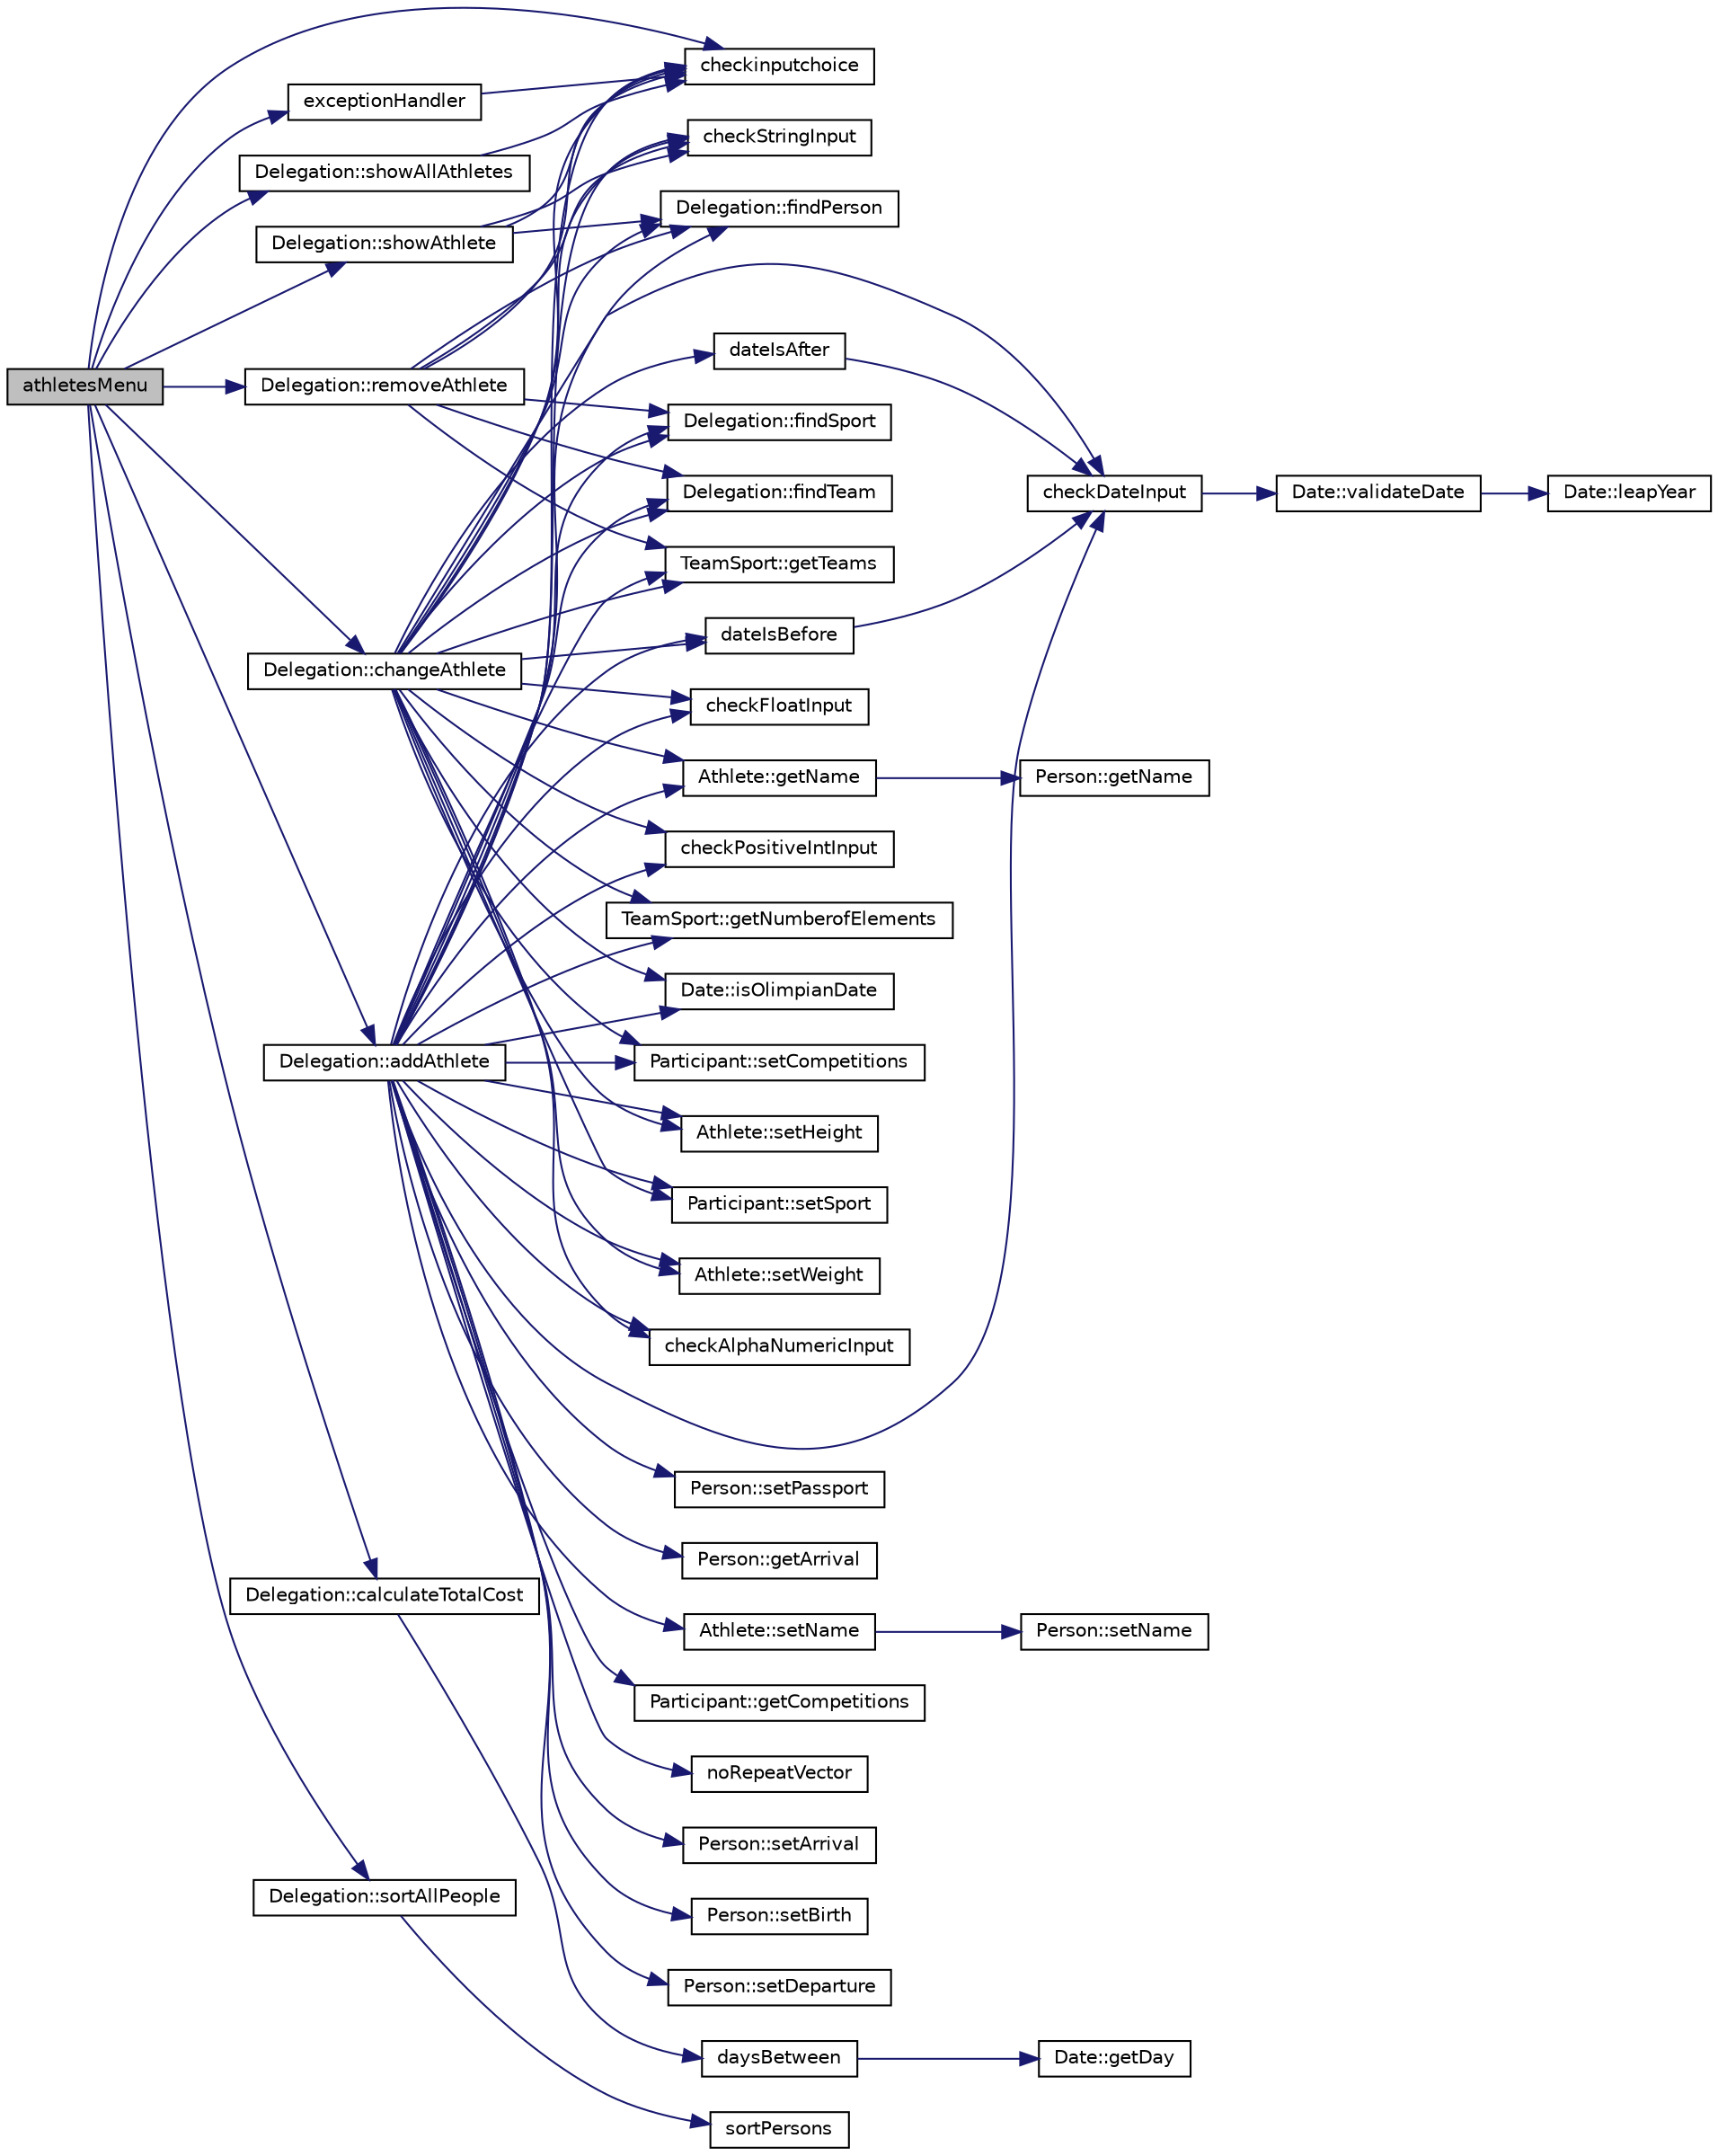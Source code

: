 digraph "athletesMenu"
{
 // LATEX_PDF_SIZE
  edge [fontname="Helvetica",fontsize="10",labelfontname="Helvetica",labelfontsize="10"];
  node [fontname="Helvetica",fontsize="10",shape=record];
  rankdir="LR";
  Node1 [label="athletesMenu",height=0.2,width=0.4,color="black", fillcolor="grey75", style="filled", fontcolor="black",tooltip=" "];
  Node1 -> Node2 [color="midnightblue",fontsize="10",style="solid",fontname="Helvetica"];
  Node2 [label="Delegation::addAthlete",height=0.2,width=0.4,color="black", fillcolor="white", style="filled",URL="$class_delegation.html#ab866b2767a25be9969f14497d9c3789c",tooltip=" "];
  Node2 -> Node3 [color="midnightblue",fontsize="10",style="solid",fontname="Helvetica"];
  Node3 [label="checkAlphaNumericInput",height=0.2,width=0.4,color="black", fillcolor="white", style="filled",URL="$auxiliar_8cpp.html#a664b75b931245381d2fb2fd73c810d49",tooltip=" "];
  Node2 -> Node4 [color="midnightblue",fontsize="10",style="solid",fontname="Helvetica"];
  Node4 [label="checkDateInput",height=0.2,width=0.4,color="black", fillcolor="white", style="filled",URL="$auxiliar_8cpp.html#ac4b9e7766ca6ff5b233dac083c348d69",tooltip=" "];
  Node4 -> Node5 [color="midnightblue",fontsize="10",style="solid",fontname="Helvetica"];
  Node5 [label="Date::validateDate",height=0.2,width=0.4,color="black", fillcolor="white", style="filled",URL="$class_date.html#aa6d918e3d8c62b826e5bb0c40efccfd3",tooltip=" "];
  Node5 -> Node6 [color="midnightblue",fontsize="10",style="solid",fontname="Helvetica"];
  Node6 [label="Date::leapYear",height=0.2,width=0.4,color="black", fillcolor="white", style="filled",URL="$class_date.html#ae872548348ccc90a6f13d614f5943d8c",tooltip=" "];
  Node2 -> Node7 [color="midnightblue",fontsize="10",style="solid",fontname="Helvetica"];
  Node7 [label="checkFloatInput",height=0.2,width=0.4,color="black", fillcolor="white", style="filled",URL="$auxiliar_8cpp.html#a2951a42cbfb63434c2fd8f2e8ce17c0d",tooltip=" "];
  Node2 -> Node8 [color="midnightblue",fontsize="10",style="solid",fontname="Helvetica"];
  Node8 [label="checkinputchoice",height=0.2,width=0.4,color="black", fillcolor="white", style="filled",URL="$_menus_8cpp.html#a9a825f830de2a8df955bbffae0852fd8",tooltip=" "];
  Node2 -> Node9 [color="midnightblue",fontsize="10",style="solid",fontname="Helvetica"];
  Node9 [label="checkPositiveIntInput",height=0.2,width=0.4,color="black", fillcolor="white", style="filled",URL="$auxiliar_8cpp.html#a6a0318293d935adbce91ecadb342cb4c",tooltip=" "];
  Node2 -> Node10 [color="midnightblue",fontsize="10",style="solid",fontname="Helvetica"];
  Node10 [label="checkStringInput",height=0.2,width=0.4,color="black", fillcolor="white", style="filled",URL="$auxiliar_8cpp.html#a38b12b0ae17b209757adabb8c944f98b",tooltip=" "];
  Node2 -> Node11 [color="midnightblue",fontsize="10",style="solid",fontname="Helvetica"];
  Node11 [label="dateIsBefore",height=0.2,width=0.4,color="black", fillcolor="white", style="filled",URL="$auxiliar_8cpp.html#a8b04806717ed97feb48c62d6f13c1e63",tooltip=" "];
  Node11 -> Node4 [color="midnightblue",fontsize="10",style="solid",fontname="Helvetica"];
  Node2 -> Node12 [color="midnightblue",fontsize="10",style="solid",fontname="Helvetica"];
  Node12 [label="Delegation::findPerson",height=0.2,width=0.4,color="black", fillcolor="white", style="filled",URL="$class_delegation.html#adb1130e6391f4b4fc82fac73df5f606a",tooltip=" "];
  Node2 -> Node13 [color="midnightblue",fontsize="10",style="solid",fontname="Helvetica"];
  Node13 [label="Delegation::findSport",height=0.2,width=0.4,color="black", fillcolor="white", style="filled",URL="$class_delegation.html#a45c3a1ab048fcacc56a04d3cbee25b20",tooltip=" "];
  Node2 -> Node14 [color="midnightblue",fontsize="10",style="solid",fontname="Helvetica"];
  Node14 [label="Delegation::findTeam",height=0.2,width=0.4,color="black", fillcolor="white", style="filled",URL="$class_delegation.html#a6f8558393fbde463652f5c009047b4cf",tooltip=" "];
  Node2 -> Node15 [color="midnightblue",fontsize="10",style="solid",fontname="Helvetica"];
  Node15 [label="Person::getArrival",height=0.2,width=0.4,color="black", fillcolor="white", style="filled",URL="$class_person.html#a302129462730ac8ba14ebfada7065bfd",tooltip=" "];
  Node2 -> Node16 [color="midnightblue",fontsize="10",style="solid",fontname="Helvetica"];
  Node16 [label="Participant::getCompetitions",height=0.2,width=0.4,color="black", fillcolor="white", style="filled",URL="$class_participant.html#ac430c2c6bafad889be674dac67d334fc",tooltip=" "];
  Node2 -> Node17 [color="midnightblue",fontsize="10",style="solid",fontname="Helvetica"];
  Node17 [label="Athlete::getName",height=0.2,width=0.4,color="black", fillcolor="white", style="filled",URL="$class_athlete.html#a8ca2267d4dc27a6e90d92db92ca31d9c",tooltip=" "];
  Node17 -> Node18 [color="midnightblue",fontsize="10",style="solid",fontname="Helvetica"];
  Node18 [label="Person::getName",height=0.2,width=0.4,color="black", fillcolor="white", style="filled",URL="$class_person.html#a88425cb919b0b90bfd7d520ec628c1d0",tooltip=" "];
  Node2 -> Node19 [color="midnightblue",fontsize="10",style="solid",fontname="Helvetica"];
  Node19 [label="TeamSport::getNumberofElements",height=0.2,width=0.4,color="black", fillcolor="white", style="filled",URL="$class_team_sport.html#aa814685ea432f68f3dda1fb1fb60bd5c",tooltip=" "];
  Node2 -> Node20 [color="midnightblue",fontsize="10",style="solid",fontname="Helvetica"];
  Node20 [label="TeamSport::getTeams",height=0.2,width=0.4,color="black", fillcolor="white", style="filled",URL="$class_team_sport.html#a3848167bd1cae6608eabddd47226855a",tooltip=" "];
  Node2 -> Node21 [color="midnightblue",fontsize="10",style="solid",fontname="Helvetica"];
  Node21 [label="Date::isOlimpianDate",height=0.2,width=0.4,color="black", fillcolor="white", style="filled",URL="$class_date.html#aa14e08c8e3d606a1bf0e07a2c294e5b5",tooltip=" "];
  Node2 -> Node22 [color="midnightblue",fontsize="10",style="solid",fontname="Helvetica"];
  Node22 [label="noRepeatVector",height=0.2,width=0.4,color="black", fillcolor="white", style="filled",URL="$auxiliar_8h.html#abea0cfe42327ebc2ea8c9a184200a1ab",tooltip=" "];
  Node2 -> Node23 [color="midnightblue",fontsize="10",style="solid",fontname="Helvetica"];
  Node23 [label="Person::setArrival",height=0.2,width=0.4,color="black", fillcolor="white", style="filled",URL="$class_person.html#a573715d15221a8541ddc0eee94968065",tooltip=" "];
  Node2 -> Node24 [color="midnightblue",fontsize="10",style="solid",fontname="Helvetica"];
  Node24 [label="Person::setBirth",height=0.2,width=0.4,color="black", fillcolor="white", style="filled",URL="$class_person.html#a250237a381933d13763ebc0a364f9aac",tooltip=" "];
  Node2 -> Node25 [color="midnightblue",fontsize="10",style="solid",fontname="Helvetica"];
  Node25 [label="Participant::setCompetitions",height=0.2,width=0.4,color="black", fillcolor="white", style="filled",URL="$class_participant.html#ad66dad332d7ad6703e9c0df940f52dcc",tooltip=" "];
  Node2 -> Node26 [color="midnightblue",fontsize="10",style="solid",fontname="Helvetica"];
  Node26 [label="Person::setDeparture",height=0.2,width=0.4,color="black", fillcolor="white", style="filled",URL="$class_person.html#a3501c7e4f98bfbed542782cbae88244f",tooltip=" "];
  Node2 -> Node27 [color="midnightblue",fontsize="10",style="solid",fontname="Helvetica"];
  Node27 [label="Athlete::setHeight",height=0.2,width=0.4,color="black", fillcolor="white", style="filled",URL="$class_athlete.html#abc9c9753f7480fbf27bb6cdea000504e",tooltip=" "];
  Node2 -> Node28 [color="midnightblue",fontsize="10",style="solid",fontname="Helvetica"];
  Node28 [label="Athlete::setName",height=0.2,width=0.4,color="black", fillcolor="white", style="filled",URL="$class_athlete.html#a4e30ae960ef3384a0e3e4e22f2cb76cf",tooltip=" "];
  Node28 -> Node29 [color="midnightblue",fontsize="10",style="solid",fontname="Helvetica"];
  Node29 [label="Person::setName",height=0.2,width=0.4,color="black", fillcolor="white", style="filled",URL="$class_person.html#a4b39c1f5d600b1e41ef95c09f4b42935",tooltip=" "];
  Node2 -> Node30 [color="midnightblue",fontsize="10",style="solid",fontname="Helvetica"];
  Node30 [label="Person::setPassport",height=0.2,width=0.4,color="black", fillcolor="white", style="filled",URL="$class_person.html#ab492d622af1071b96d8388fb4b8b5bf7",tooltip=" "];
  Node2 -> Node31 [color="midnightblue",fontsize="10",style="solid",fontname="Helvetica"];
  Node31 [label="Participant::setSport",height=0.2,width=0.4,color="black", fillcolor="white", style="filled",URL="$class_participant.html#a249539a27e222895ddbbec863c844a7e",tooltip=" "];
  Node2 -> Node32 [color="midnightblue",fontsize="10",style="solid",fontname="Helvetica"];
  Node32 [label="Athlete::setWeight",height=0.2,width=0.4,color="black", fillcolor="white", style="filled",URL="$class_athlete.html#ac56db9a2be048eef4d52f2d8e8b1611d",tooltip=" "];
  Node1 -> Node33 [color="midnightblue",fontsize="10",style="solid",fontname="Helvetica"];
  Node33 [label="Delegation::calculateTotalCost",height=0.2,width=0.4,color="black", fillcolor="white", style="filled",URL="$class_delegation.html#a98628c083af42b41e10596bde20fda79",tooltip=" "];
  Node33 -> Node34 [color="midnightblue",fontsize="10",style="solid",fontname="Helvetica"];
  Node34 [label="daysBetween",height=0.2,width=0.4,color="black", fillcolor="white", style="filled",URL="$auxiliar_8cpp.html#afb3bb7769338ef74ab7fad50e31139e2",tooltip=" "];
  Node34 -> Node35 [color="midnightblue",fontsize="10",style="solid",fontname="Helvetica"];
  Node35 [label="Date::getDay",height=0.2,width=0.4,color="black", fillcolor="white", style="filled",URL="$class_date.html#ad1027826c21788e36f856a00dba36814",tooltip=" "];
  Node1 -> Node36 [color="midnightblue",fontsize="10",style="solid",fontname="Helvetica"];
  Node36 [label="Delegation::changeAthlete",height=0.2,width=0.4,color="black", fillcolor="white", style="filled",URL="$class_delegation.html#adccac8a7ec52d8dbcb0e531243dbebf2",tooltip=" "];
  Node36 -> Node3 [color="midnightblue",fontsize="10",style="solid",fontname="Helvetica"];
  Node36 -> Node4 [color="midnightblue",fontsize="10",style="solid",fontname="Helvetica"];
  Node36 -> Node7 [color="midnightblue",fontsize="10",style="solid",fontname="Helvetica"];
  Node36 -> Node8 [color="midnightblue",fontsize="10",style="solid",fontname="Helvetica"];
  Node36 -> Node9 [color="midnightblue",fontsize="10",style="solid",fontname="Helvetica"];
  Node36 -> Node10 [color="midnightblue",fontsize="10",style="solid",fontname="Helvetica"];
  Node36 -> Node37 [color="midnightblue",fontsize="10",style="solid",fontname="Helvetica"];
  Node37 [label="dateIsAfter",height=0.2,width=0.4,color="black", fillcolor="white", style="filled",URL="$auxiliar_8cpp.html#a560ce13dd99b0420e5d6869541e257d1",tooltip=" "];
  Node37 -> Node4 [color="midnightblue",fontsize="10",style="solid",fontname="Helvetica"];
  Node36 -> Node11 [color="midnightblue",fontsize="10",style="solid",fontname="Helvetica"];
  Node36 -> Node12 [color="midnightblue",fontsize="10",style="solid",fontname="Helvetica"];
  Node36 -> Node13 [color="midnightblue",fontsize="10",style="solid",fontname="Helvetica"];
  Node36 -> Node14 [color="midnightblue",fontsize="10",style="solid",fontname="Helvetica"];
  Node36 -> Node17 [color="midnightblue",fontsize="10",style="solid",fontname="Helvetica"];
  Node36 -> Node19 [color="midnightblue",fontsize="10",style="solid",fontname="Helvetica"];
  Node36 -> Node20 [color="midnightblue",fontsize="10",style="solid",fontname="Helvetica"];
  Node36 -> Node21 [color="midnightblue",fontsize="10",style="solid",fontname="Helvetica"];
  Node36 -> Node25 [color="midnightblue",fontsize="10",style="solid",fontname="Helvetica"];
  Node36 -> Node27 [color="midnightblue",fontsize="10",style="solid",fontname="Helvetica"];
  Node36 -> Node31 [color="midnightblue",fontsize="10",style="solid",fontname="Helvetica"];
  Node36 -> Node32 [color="midnightblue",fontsize="10",style="solid",fontname="Helvetica"];
  Node1 -> Node8 [color="midnightblue",fontsize="10",style="solid",fontname="Helvetica"];
  Node1 -> Node38 [color="midnightblue",fontsize="10",style="solid",fontname="Helvetica"];
  Node38 [label="exceptionHandler",height=0.2,width=0.4,color="black", fillcolor="white", style="filled",URL="$auxiliar_8cpp.html#acb4791b6f9b97d6e3aecd0b140c018d0",tooltip=" "];
  Node38 -> Node8 [color="midnightblue",fontsize="10",style="solid",fontname="Helvetica"];
  Node1 -> Node39 [color="midnightblue",fontsize="10",style="solid",fontname="Helvetica"];
  Node39 [label="Delegation::removeAthlete",height=0.2,width=0.4,color="black", fillcolor="white", style="filled",URL="$class_delegation.html#af53d59defba2d8a86776da1260b31b81",tooltip=" "];
  Node39 -> Node8 [color="midnightblue",fontsize="10",style="solid",fontname="Helvetica"];
  Node39 -> Node10 [color="midnightblue",fontsize="10",style="solid",fontname="Helvetica"];
  Node39 -> Node12 [color="midnightblue",fontsize="10",style="solid",fontname="Helvetica"];
  Node39 -> Node13 [color="midnightblue",fontsize="10",style="solid",fontname="Helvetica"];
  Node39 -> Node14 [color="midnightblue",fontsize="10",style="solid",fontname="Helvetica"];
  Node39 -> Node20 [color="midnightblue",fontsize="10",style="solid",fontname="Helvetica"];
  Node1 -> Node40 [color="midnightblue",fontsize="10",style="solid",fontname="Helvetica"];
  Node40 [label="Delegation::showAllAthletes",height=0.2,width=0.4,color="black", fillcolor="white", style="filled",URL="$class_delegation.html#a18196e6f16b3bd1bc7838cc26b1e0049",tooltip=" "];
  Node40 -> Node8 [color="midnightblue",fontsize="10",style="solid",fontname="Helvetica"];
  Node1 -> Node41 [color="midnightblue",fontsize="10",style="solid",fontname="Helvetica"];
  Node41 [label="Delegation::showAthlete",height=0.2,width=0.4,color="black", fillcolor="white", style="filled",URL="$class_delegation.html#a3697dfe4ce718474d64fa7b931b2c09a",tooltip=" "];
  Node41 -> Node8 [color="midnightblue",fontsize="10",style="solid",fontname="Helvetica"];
  Node41 -> Node10 [color="midnightblue",fontsize="10",style="solid",fontname="Helvetica"];
  Node41 -> Node12 [color="midnightblue",fontsize="10",style="solid",fontname="Helvetica"];
  Node1 -> Node42 [color="midnightblue",fontsize="10",style="solid",fontname="Helvetica"];
  Node42 [label="Delegation::sortAllPeople",height=0.2,width=0.4,color="black", fillcolor="white", style="filled",URL="$class_delegation.html#a0c4f0e9fbf9c1959eab0d5012bca82d5",tooltip=" "];
  Node42 -> Node43 [color="midnightblue",fontsize="10",style="solid",fontname="Helvetica"];
  Node43 [label="sortPersons",height=0.2,width=0.4,color="black", fillcolor="white", style="filled",URL="$auxiliar_8cpp.html#a6683d28abf29ba72ba35763c8c2dd92e",tooltip=" "];
}

